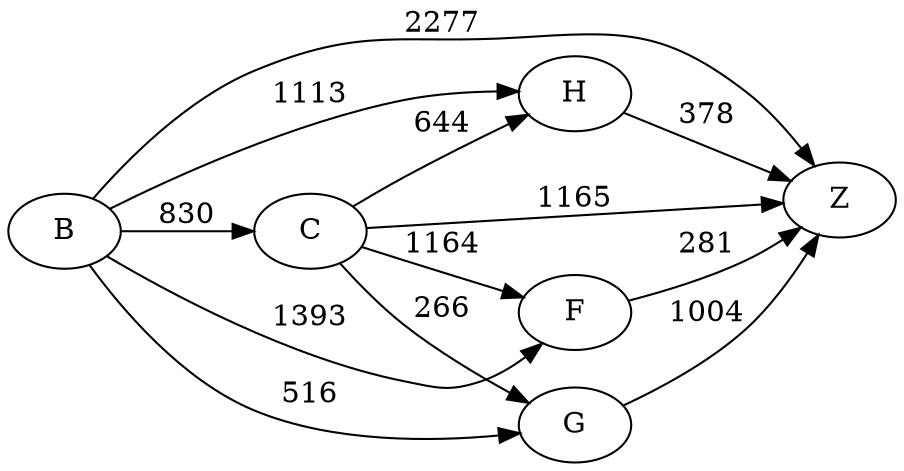 digraph G {
	rankdir=LR size="8,5"
	B
	Z
	B -> Z [label=2277]
	B
	C
	B -> C [label=830]
	B
	H
	B -> H [label=1113]
	B
	G
	B -> G [label=516]
	B
	F
	B -> F [label=1393]
	C
	G
	C -> G [label=266]
	C
	Z
	C -> Z [label=1165]
	C
	H
	C -> H [label=644]
	C
	F
	C -> F [label=1164]
	G
	Z
	G -> Z [label=1004]
	H
	Z
	H -> Z [label=378]
	F
	Z
	F -> Z [label=281]
}
